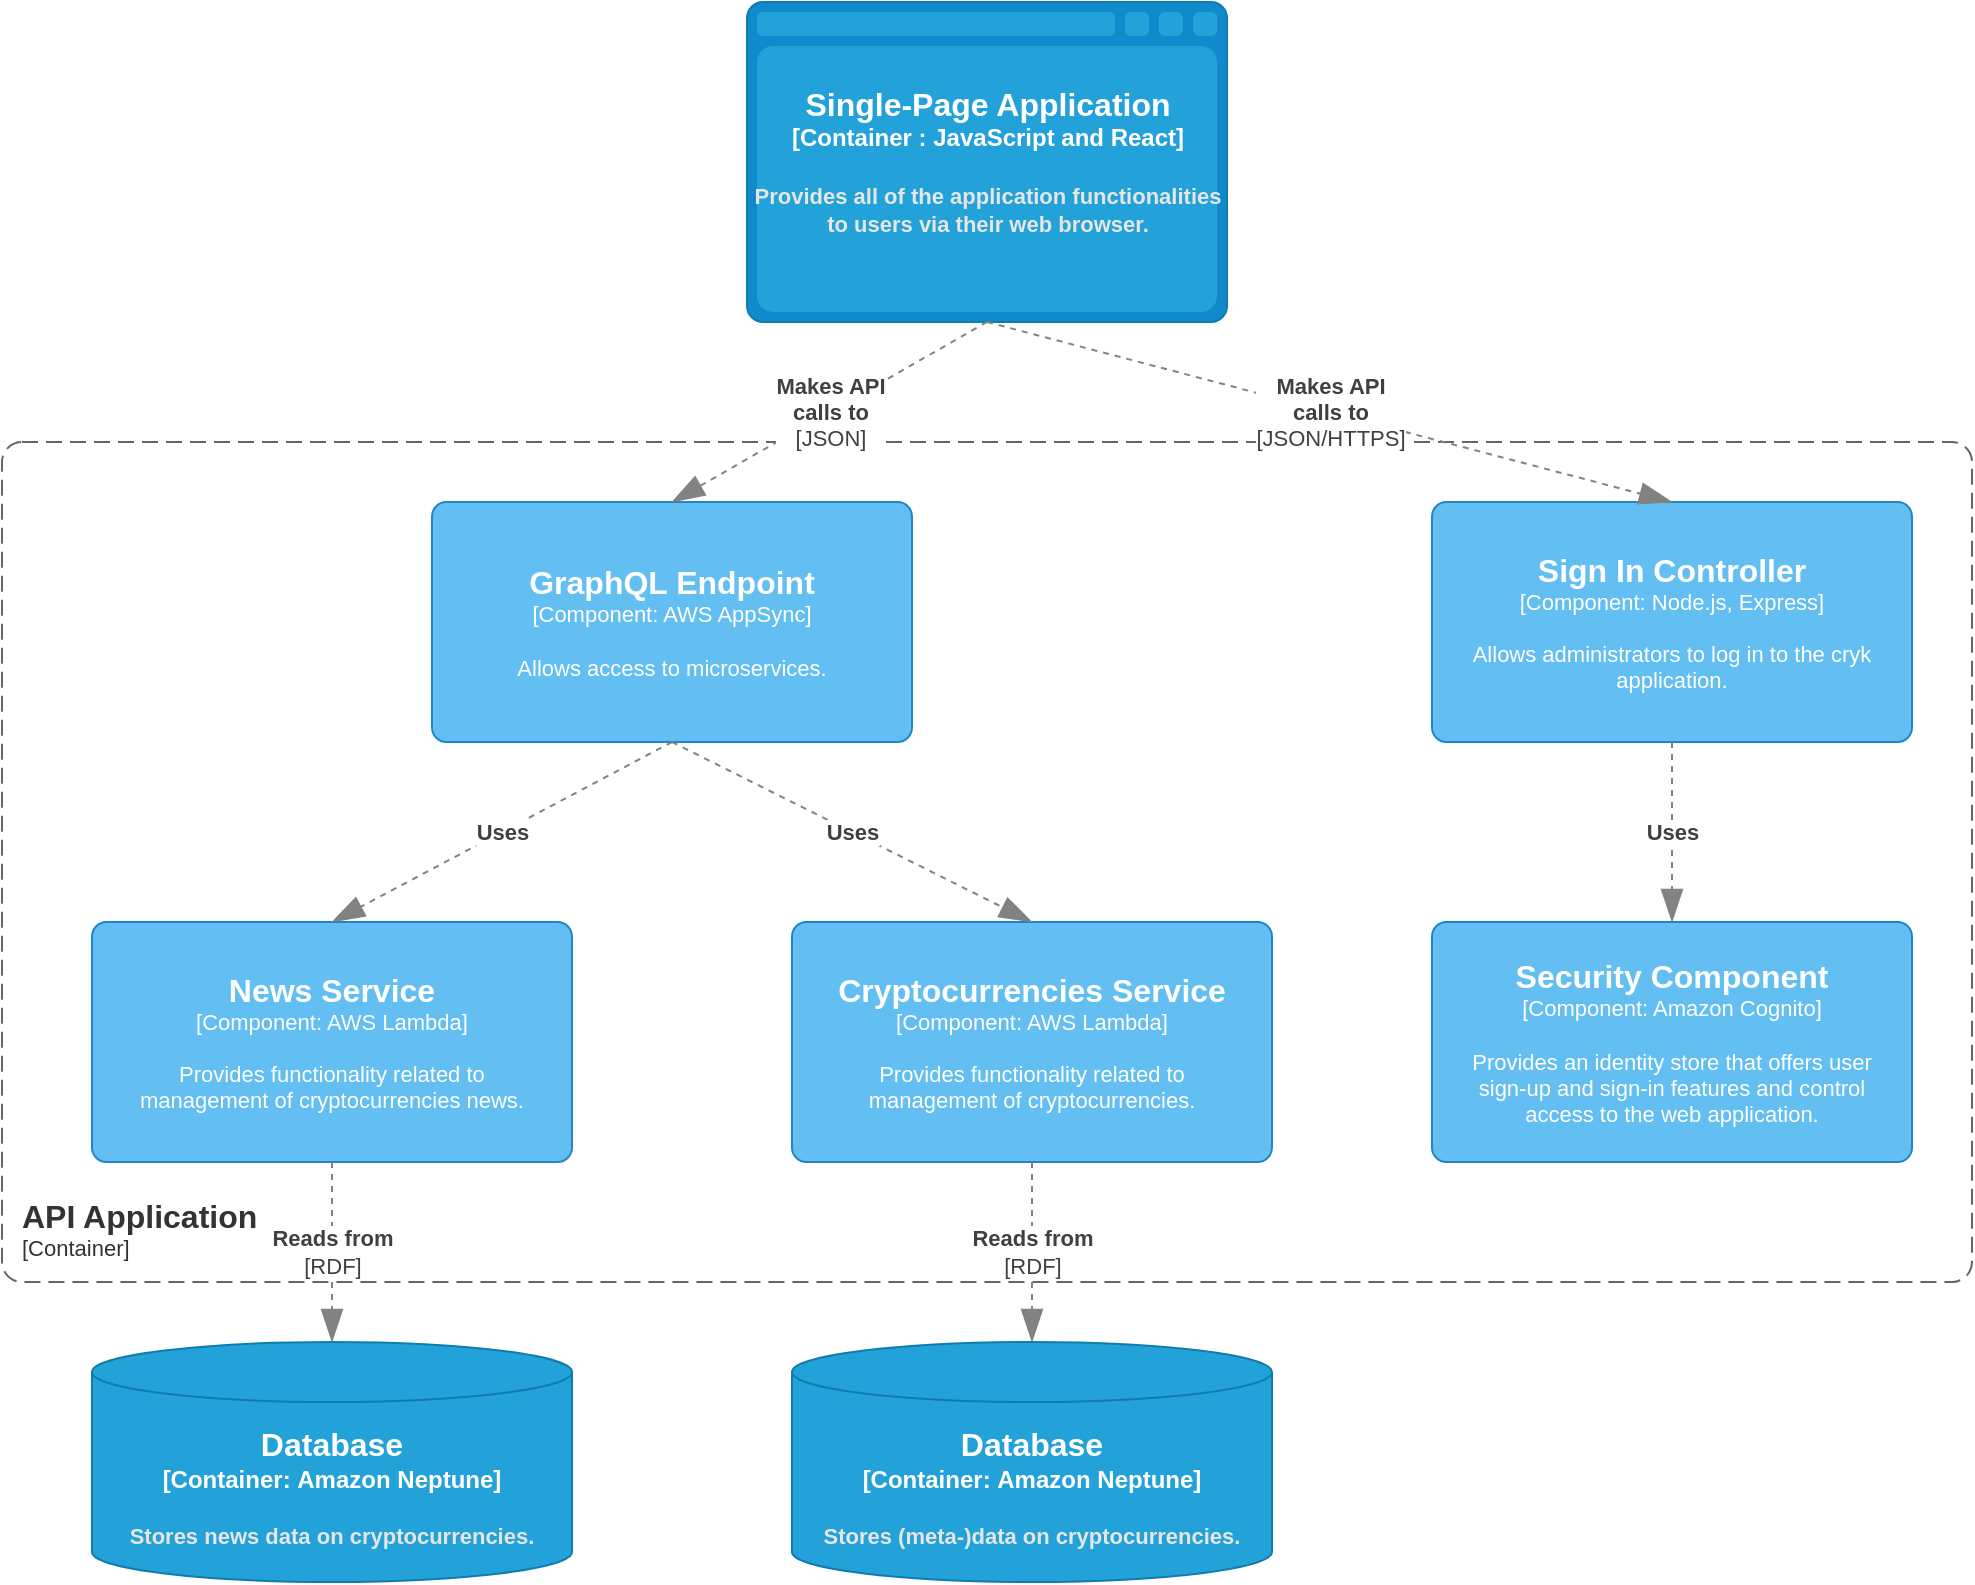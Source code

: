<mxfile version="20.6.0" type="google"><diagram id="-qDoW7ryHbO19OH9ine6" name="Level3"><mxGraphModel dx="158" dy="627" grid="1" gridSize="10" guides="1" tooltips="1" connect="1" arrows="1" fold="1" page="1" pageScale="1" pageWidth="1051" pageHeight="846" math="0" shadow="0"><root><mxCell id="1dpGliextzvxVjYQ-uEj-0"/><mxCell id="1dpGliextzvxVjYQ-uEj-1" parent="1dpGliextzvxVjYQ-uEj-0"/><object placeholders="1" c4Type="Single-Page Application" c4Container="Container " c4Technology="JavaScript and React" c4Description="Provides all of the application functionalities&#10;to users via their web browser." label="&lt;font style=&quot;font-size: 16px&quot;&gt;&lt;b&gt;%c4Type%&lt;/font&gt;&lt;div&gt;[%c4Container%:&amp;nbsp;%c4Technology%]&lt;/div&gt;&lt;br&gt;&lt;div&gt;&lt;font style=&quot;font-size: 11px&quot;&gt;&lt;font color=&quot;#E6E6E6&quot;&gt;%c4Description%&lt;/font&gt;&lt;/div&gt;" id="GodVDcvbjjHCnOTC_VHT-0"><mxCell style="shape=mxgraph.c4.webBrowserContainer;whiteSpace=wrap;html=1;boundedLbl=1;rounded=0;labelBackgroundColor=none;fillColor=#118ACD;fontSize=12;fontColor=#ffffff;align=center;strokeColor=#0E7DAD;metaEdit=1;points=[[0.5,0,0],[1,0.25,0],[1,0.5,0],[1,0.75,0],[0.5,1,0],[0,0.75,0],[0,0.5,0],[0,0.25,0]];resizable=0;shadow=0;glass=0;sketch=0;" parent="1dpGliextzvxVjYQ-uEj-1" vertex="1"><mxGeometry x="1456.5" y="28" width="240" height="160" as="geometry"/></mxCell></object><object placeholders="1" c4Name="API Application" c4Type="ContainerScopeBoundary" c4Application="Container" label="&lt;font style=&quot;font-size: 16px&quot;&gt;&lt;b&gt;&lt;div style=&quot;text-align: left&quot;&gt;%c4Name%&lt;/div&gt;&lt;/b&gt;&lt;/font&gt;&lt;div style=&quot;text-align: left&quot;&gt;[%c4Application%]&lt;/div&gt;" id="GodVDcvbjjHCnOTC_VHT-2"><mxCell style="rounded=1;fontSize=11;whiteSpace=wrap;html=1;dashed=1;arcSize=20;fillColor=none;strokeColor=#666666;fontColor=#333333;labelBackgroundColor=none;align=left;verticalAlign=bottom;labelBorderColor=none;spacingTop=0;spacing=10;dashPattern=8 4;metaEdit=1;rotatable=0;perimeter=rectanglePerimeter;noLabel=0;labelPadding=0;allowArrows=0;connectable=0;expand=0;recursiveResize=0;editable=1;pointerEvents=0;absoluteArcSize=1;points=[[0.25,0,0],[0.5,0,0],[0.75,0,0],[1,0.25,0],[1,0.5,0],[1,0.75,0],[0.75,1,0],[0.5,1,0],[0.25,1,0],[0,0.75,0],[0,0.5,0],[0,0.25,0]];shadow=0;glass=0;sketch=0;" parent="1dpGliextzvxVjYQ-uEj-1" vertex="1"><mxGeometry x="1084" y="248" width="985" height="420" as="geometry"/></mxCell></object><object placeholders="1" c4Type="Database" c4Container="Container" c4Technology="Amazon Neptune" c4Description="Stores news data on cryptocurrencies." label="&lt;font style=&quot;font-size: 16px&quot;&gt;&lt;b&gt;%c4Type%&lt;/font&gt;&lt;div&gt;[%c4Container%:&amp;nbsp;%c4Technology%]&lt;/div&gt;&lt;br&gt;&lt;div&gt;&lt;font style=&quot;font-size: 11px&quot;&gt;&lt;font color=&quot;#E6E6E6&quot;&gt;%c4Description%&lt;/font&gt;&lt;/div&gt;" id="OEcD_cNYbKOy4NMq6lVj-0"><mxCell style="shape=cylinder3;size=15;whiteSpace=wrap;html=1;boundedLbl=1;rounded=0;labelBackgroundColor=none;fillColor=#23A2D9;fontSize=12;fontColor=#ffffff;align=center;strokeColor=#0E7DAD;metaEdit=1;points=[[0.5,0,0],[1,0.25,0],[1,0.5,0],[1,0.75,0],[0.5,1,0],[0,0.75,0],[0,0.5,0],[0,0.25,0]];resizable=0;shadow=0;glass=0;sketch=0;" parent="1dpGliextzvxVjYQ-uEj-1" vertex="1"><mxGeometry x="1129" y="698" width="240" height="120" as="geometry"/></mxCell></object><object placeholders="1" c4Name="Cryptocurrencies Service" c4Type="Component" c4Technology="AWS Lambda" c4Description="Provides functionality related to &#10;management of cryptocurrencies." label="&lt;font style=&quot;font-size: 16px&quot;&gt;&lt;b&gt;%c4Name%&lt;/b&gt;&lt;/font&gt;&lt;div&gt;[%c4Type%: %c4Technology%]&lt;/div&gt;&lt;br&gt;&lt;div&gt;&lt;font style=&quot;font-size: 11px&quot;&gt;%c4Description%&lt;/font&gt;&lt;/div&gt;" id="OEcD_cNYbKOy4NMq6lVj-1"><mxCell style="rounded=1;whiteSpace=wrap;html=1;labelBackgroundColor=none;fillColor=#63BEF2;fontColor=#ffffff;align=center;arcSize=6;strokeColor=#2086C9;metaEdit=1;resizable=0;points=[[0.25,0,0],[0.5,0,0],[0.75,0,0],[1,0.25,0],[1,0.5,0],[1,0.75,0],[0.75,1,0],[0.5,1,0],[0.25,1,0],[0,0.75,0],[0,0.5,0],[0,0.25,0]];shadow=0;glass=0;sketch=0;fontSize=11;" parent="1dpGliextzvxVjYQ-uEj-1" vertex="1"><mxGeometry x="1479" y="488" width="240" height="120" as="geometry"/></mxCell></object><object placeholders="1" c4Name="News Service" c4Type="Component" c4Technology="AWS Lambda" c4Description="Provides functionality related to &#10;management of cryptocurrencies news." label="&lt;font style=&quot;font-size: 16px&quot;&gt;&lt;b&gt;%c4Name%&lt;/b&gt;&lt;/font&gt;&lt;div&gt;[%c4Type%: %c4Technology%]&lt;/div&gt;&lt;br&gt;&lt;div&gt;&lt;font style=&quot;font-size: 11px&quot;&gt;%c4Description%&lt;/font&gt;&lt;/div&gt;" id="OEcD_cNYbKOy4NMq6lVj-2"><mxCell style="rounded=1;whiteSpace=wrap;html=1;labelBackgroundColor=none;fillColor=#63BEF2;fontColor=#ffffff;align=center;arcSize=6;strokeColor=#2086C9;metaEdit=1;resizable=0;points=[[0.25,0,0],[0.5,0,0],[0.75,0,0],[1,0.25,0],[1,0.5,0],[1,0.75,0],[0.75,1,0],[0.5,1,0],[0.25,1,0],[0,0.75,0],[0,0.5,0],[0,0.25,0]];shadow=0;glass=0;sketch=0;fontSize=11;" parent="1dpGliextzvxVjYQ-uEj-1" vertex="1"><mxGeometry x="1129" y="488" width="240" height="120" as="geometry"/></mxCell></object><object placeholders="1" c4Type="Relationship" c4Technology="RDF" c4Description="Reads from" label="&lt;div style=&quot;text-align: left; font-size: 11px;&quot;&gt;&lt;div style=&quot;text-align: center; font-size: 11px;&quot;&gt;&lt;b style=&quot;font-size: 11px;&quot;&gt;%c4Description%&lt;/b&gt;&lt;/div&gt;&lt;div style=&quot;text-align: center; font-size: 11px;&quot;&gt;[%c4Technology%]&lt;/div&gt;&lt;/div&gt;" id="jOIc3RDL-rGnxLIbnCAw-0"><mxCell style="endArrow=blockThin;html=1;fontSize=11;fontColor=#404040;strokeWidth=1;endFill=1;strokeColor=#828282;elbow=vertical;metaEdit=1;endSize=14;startSize=14;jumpStyle=arc;jumpSize=16;rounded=0;dashed=1;entryX=0.5;entryY=0;entryDx=0;entryDy=0;entryPerimeter=0;exitX=0.5;exitY=1;exitDx=0;exitDy=0;exitPerimeter=0;" parent="1dpGliextzvxVjYQ-uEj-1" source="OEcD_cNYbKOy4NMq6lVj-2" target="OEcD_cNYbKOy4NMq6lVj-0" edge="1"><mxGeometry width="240" relative="1" as="geometry"><mxPoint x="1919" y="368" as="sourcePoint"/><mxPoint x="1749" y="368" as="targetPoint"/></mxGeometry></mxCell></object><object placeholders="1" c4Type="Relationship" c4Technology="RDF" c4Description="Reads from" label="&lt;div style=&quot;text-align: left; font-size: 11px;&quot;&gt;&lt;div style=&quot;text-align: center; font-size: 11px;&quot;&gt;&lt;b style=&quot;font-size: 11px;&quot;&gt;%c4Description%&lt;/b&gt;&lt;/div&gt;&lt;div style=&quot;text-align: center; font-size: 11px;&quot;&gt;[%c4Technology%]&lt;/div&gt;&lt;/div&gt;" id="jOIc3RDL-rGnxLIbnCAw-1"><mxCell style="endArrow=blockThin;html=1;fontSize=11;fontColor=#404040;strokeWidth=1;endFill=1;strokeColor=#828282;elbow=vertical;metaEdit=1;endSize=14;startSize=14;jumpStyle=arc;jumpSize=16;rounded=0;dashed=1;entryX=0.5;entryY=0;entryDx=0;entryDy=0;entryPerimeter=0;exitX=0.5;exitY=1;exitDx=0;exitDy=0;exitPerimeter=0;" parent="1dpGliextzvxVjYQ-uEj-1" source="OEcD_cNYbKOy4NMq6lVj-1" target="gjvqdQ2r2LjPB0SJOi4z-0" edge="1"><mxGeometry width="240" relative="1" as="geometry"><mxPoint x="1899" y="388" as="sourcePoint"/><mxPoint x="1729" y="388" as="targetPoint"/></mxGeometry></mxCell></object><object placeholders="1" c4Name="GraphQL Endpoint" c4Type="Component" c4Technology="AWS AppSync" c4Description="Allows access to microservices." label="&lt;font style=&quot;font-size: 16px&quot;&gt;&lt;b&gt;%c4Name%&lt;/b&gt;&lt;/font&gt;&lt;div&gt;[%c4Type%: %c4Technology%]&lt;/div&gt;&lt;br&gt;&lt;div&gt;&lt;font style=&quot;font-size: 11px&quot;&gt;%c4Description%&lt;/font&gt;&lt;/div&gt;" id="jOIc3RDL-rGnxLIbnCAw-2"><mxCell style="rounded=1;whiteSpace=wrap;html=1;labelBackgroundColor=none;fillColor=#63BEF2;fontColor=#ffffff;align=center;arcSize=6;strokeColor=#2086C9;metaEdit=1;resizable=0;points=[[0.25,0,0],[0.5,0,0],[0.75,0,0],[1,0.25,0],[1,0.5,0],[1,0.75,0],[0.75,1,0],[0.5,1,0],[0.25,1,0],[0,0.75,0],[0,0.5,0],[0,0.25,0]];shadow=0;glass=0;sketch=0;fontSize=11;" parent="1dpGliextzvxVjYQ-uEj-1" vertex="1"><mxGeometry x="1299" y="278" width="240" height="120" as="geometry"/></mxCell></object><object placeholders="1" c4Name="Sign In Controller" c4Type="Component" c4Technology="Node.js, Express" c4Description="Allows administrators to log in to the cryk application." label="&lt;font style=&quot;font-size: 16px&quot;&gt;&lt;b&gt;%c4Name%&lt;/b&gt;&lt;/font&gt;&lt;div&gt;[%c4Type%: %c4Technology%]&lt;/div&gt;&lt;br&gt;&lt;div&gt;&lt;font style=&quot;font-size: 11px&quot;&gt;%c4Description%&lt;/font&gt;&lt;/div&gt;" id="jOIc3RDL-rGnxLIbnCAw-3"><mxCell style="rounded=1;whiteSpace=wrap;html=1;labelBackgroundColor=none;fillColor=#63BEF2;fontColor=#ffffff;align=center;arcSize=6;strokeColor=#2086C9;metaEdit=1;resizable=0;points=[[0.25,0,0],[0.5,0,0],[0.75,0,0],[1,0.25,0],[1,0.5,0],[1,0.75,0],[0.75,1,0],[0.5,1,0],[0.25,1,0],[0,0.75,0],[0,0.5,0],[0,0.25,0]];shadow=0;glass=0;sketch=0;fontSize=11;" parent="1dpGliextzvxVjYQ-uEj-1" vertex="1"><mxGeometry x="1799" y="278" width="240" height="120" as="geometry"/></mxCell></object><object placeholders="1" c4Name="Security Component" c4Type="Component" c4Technology="Amazon Cognito" c4Description="Provides an identity store that offers user&#10;sign-up and sign-in features and control&#10;access to the web application." label="&lt;font style=&quot;font-size: 16px&quot;&gt;&lt;b&gt;%c4Name%&lt;/b&gt;&lt;/font&gt;&lt;div&gt;[%c4Type%: %c4Technology%]&lt;/div&gt;&lt;br&gt;&lt;div&gt;&lt;font style=&quot;font-size: 11px&quot;&gt;%c4Description%&lt;/font&gt;&lt;/div&gt;" id="jOIc3RDL-rGnxLIbnCAw-4"><mxCell style="rounded=1;whiteSpace=wrap;html=1;labelBackgroundColor=none;fillColor=#63BEF2;fontColor=#ffffff;align=center;arcSize=6;strokeColor=#2086C9;metaEdit=1;resizable=0;points=[[0.25,0,0],[0.5,0,0],[0.75,0,0],[1,0.25,0],[1,0.5,0],[1,0.75,0],[0.75,1,0],[0.5,1,0],[0.25,1,0],[0,0.75,0],[0,0.5,0],[0,0.25,0]];shadow=0;glass=0;sketch=0;fontSize=11;" parent="1dpGliextzvxVjYQ-uEj-1" vertex="1"><mxGeometry x="1799" y="488" width="240" height="120" as="geometry"/></mxCell></object><object placeholders="1" c4Type="Relationship" c4Technology="JSON" c4Description="Makes API&#10;calls to" label="&lt;div style=&quot;text-align: left; font-size: 11px;&quot;&gt;&lt;div style=&quot;text-align: center; font-size: 11px;&quot;&gt;&lt;b style=&quot;font-size: 11px;&quot;&gt;%c4Description%&lt;/b&gt;&lt;/div&gt;&lt;div style=&quot;text-align: center; font-size: 11px;&quot;&gt;[%c4Technology%]&lt;/div&gt;&lt;/div&gt;" id="jYHcFdEKCC8qelZtUYkQ-2"><mxCell style="endArrow=blockThin;html=1;fontSize=11;fontColor=#404040;strokeWidth=1;endFill=1;strokeColor=#828282;elbow=vertical;metaEdit=1;endSize=14;startSize=14;jumpStyle=arc;jumpSize=16;rounded=0;dashed=1;exitX=0.5;exitY=1;exitDx=0;exitDy=0;exitPerimeter=0;entryX=0.5;entryY=0;entryDx=0;entryDy=0;entryPerimeter=0;" parent="1dpGliextzvxVjYQ-uEj-1" source="GodVDcvbjjHCnOTC_VHT-0" target="jOIc3RDL-rGnxLIbnCAw-2" edge="1"><mxGeometry width="240" relative="1" as="geometry"><mxPoint x="1699" y="378" as="sourcePoint"/><mxPoint x="1699" y="483" as="targetPoint"/></mxGeometry></mxCell></object><object placeholders="1" c4Type="Relationship" c4Technology="JSON/HTTPS" c4Description="Makes API&#10;calls to" label="&lt;div style=&quot;text-align: left; font-size: 11px;&quot;&gt;&lt;div style=&quot;text-align: center; font-size: 11px;&quot;&gt;&lt;b style=&quot;font-size: 11px;&quot;&gt;%c4Description%&lt;/b&gt;&lt;/div&gt;&lt;div style=&quot;text-align: center; font-size: 11px;&quot;&gt;[%c4Technology%]&lt;/div&gt;&lt;/div&gt;" id="jYHcFdEKCC8qelZtUYkQ-3"><mxCell style="endArrow=blockThin;html=1;fontSize=11;fontColor=#404040;strokeWidth=1;endFill=1;strokeColor=#828282;elbow=vertical;metaEdit=1;endSize=14;startSize=14;jumpStyle=arc;jumpSize=16;rounded=0;dashed=1;exitX=0.5;exitY=1;exitDx=0;exitDy=0;exitPerimeter=0;entryX=0.5;entryY=0;entryDx=0;entryDy=0;entryPerimeter=0;" parent="1dpGliextzvxVjYQ-uEj-1" source="GodVDcvbjjHCnOTC_VHT-0" target="jOIc3RDL-rGnxLIbnCAw-3" edge="1"><mxGeometry width="240" relative="1" as="geometry"><mxPoint x="1709" y="388" as="sourcePoint"/><mxPoint x="1709" y="493" as="targetPoint"/></mxGeometry></mxCell></object><object placeholders="1" c4Type="Relationship" c4Description="Uses" label="&lt;div style=&quot;text-align: left; font-size: 11px;&quot;&gt;&lt;div style=&quot;text-align: center; font-size: 11px;&quot;&gt;&lt;b style=&quot;font-size: 11px;&quot;&gt;%c4Description%&lt;/b&gt;&lt;/div&gt;&lt;/div&gt;" id="e_xsbnVkCnpBqrRqFhwT-0"><mxCell style="endArrow=blockThin;html=1;fontSize=11;fontColor=#404040;strokeWidth=1;endFill=1;strokeColor=#828282;elbow=vertical;metaEdit=1;endSize=14;startSize=14;jumpStyle=arc;jumpSize=16;rounded=0;dashed=1;entryX=0.5;entryY=0;entryDx=0;entryDy=0;entryPerimeter=0;exitX=0.5;exitY=1;exitDx=0;exitDy=0;exitPerimeter=0;" parent="1dpGliextzvxVjYQ-uEj-1" source="jOIc3RDL-rGnxLIbnCAw-2" target="OEcD_cNYbKOy4NMq6lVj-1" edge="1"><mxGeometry width="240" relative="1" as="geometry"><mxPoint x="1619" y="428" as="sourcePoint"/><mxPoint x="1789" y="428" as="targetPoint"/></mxGeometry></mxCell></object><object placeholders="1" c4Type="Relationship" c4Description="Uses" label="&lt;div style=&quot;text-align: left; font-size: 11px;&quot;&gt;&lt;div style=&quot;text-align: center; font-size: 11px;&quot;&gt;&lt;b style=&quot;font-size: 11px;&quot;&gt;%c4Description%&lt;/b&gt;&lt;/div&gt;&lt;/div&gt;" id="e_xsbnVkCnpBqrRqFhwT-1"><mxCell style="endArrow=blockThin;html=1;fontSize=11;fontColor=#404040;strokeWidth=1;endFill=1;strokeColor=#828282;elbow=vertical;metaEdit=1;endSize=14;startSize=14;jumpStyle=arc;jumpSize=16;rounded=0;dashed=1;entryX=0.5;entryY=0;entryDx=0;entryDy=0;entryPerimeter=0;exitX=0.5;exitY=1;exitDx=0;exitDy=0;exitPerimeter=0;" parent="1dpGliextzvxVjYQ-uEj-1" source="jOIc3RDL-rGnxLIbnCAw-2" target="OEcD_cNYbKOy4NMq6lVj-2" edge="1"><mxGeometry width="240" relative="1" as="geometry"><mxPoint x="1629" y="438" as="sourcePoint"/><mxPoint x="1799" y="438" as="targetPoint"/></mxGeometry></mxCell></object><object placeholders="1" c4Type="Relationship" c4Description="Uses" label="&lt;div style=&quot;text-align: left; font-size: 11px;&quot;&gt;&lt;div style=&quot;text-align: center; font-size: 11px;&quot;&gt;&lt;b style=&quot;font-size: 11px;&quot;&gt;%c4Description%&lt;/b&gt;&lt;/div&gt;&lt;/div&gt;" id="e_xsbnVkCnpBqrRqFhwT-2"><mxCell style="endArrow=blockThin;html=1;fontSize=11;fontColor=#404040;strokeWidth=1;endFill=1;strokeColor=#828282;elbow=vertical;metaEdit=1;endSize=14;startSize=14;jumpStyle=arc;jumpSize=16;rounded=0;dashed=1;entryX=0.5;entryY=0;entryDx=0;entryDy=0;entryPerimeter=0;exitX=0.5;exitY=1;exitDx=0;exitDy=0;exitPerimeter=0;" parent="1dpGliextzvxVjYQ-uEj-1" source="jOIc3RDL-rGnxLIbnCAw-3" target="jOIc3RDL-rGnxLIbnCAw-4" edge="1"><mxGeometry width="240" relative="1" as="geometry"><mxPoint x="1589" y="448" as="sourcePoint"/><mxPoint x="1759" y="448" as="targetPoint"/></mxGeometry></mxCell></object><object placeholders="1" c4Type="Database" c4Container="Container" c4Technology="Amazon Neptune" c4Description="Stores (meta-)data on cryptocurrencies." label="&lt;font style=&quot;font-size: 16px&quot;&gt;&lt;b&gt;%c4Type%&lt;/font&gt;&lt;div&gt;[%c4Container%:&amp;nbsp;%c4Technology%]&lt;/div&gt;&lt;br&gt;&lt;div&gt;&lt;font style=&quot;font-size: 11px&quot;&gt;&lt;font color=&quot;#E6E6E6&quot;&gt;%c4Description%&lt;/font&gt;&lt;/div&gt;" id="gjvqdQ2r2LjPB0SJOi4z-0"><mxCell style="shape=cylinder3;size=15;whiteSpace=wrap;html=1;boundedLbl=1;rounded=0;labelBackgroundColor=none;fillColor=#23A2D9;fontSize=12;fontColor=#ffffff;align=center;strokeColor=#0E7DAD;metaEdit=1;points=[[0.5,0,0],[1,0.25,0],[1,0.5,0],[1,0.75,0],[0.5,1,0],[0,0.75,0],[0,0.5,0],[0,0.25,0]];resizable=0;shadow=0;glass=0;sketch=0;" parent="1dpGliextzvxVjYQ-uEj-1" vertex="1"><mxGeometry x="1479" y="698" width="240" height="120" as="geometry"/></mxCell></object></root></mxGraphModel></diagram></mxfile>